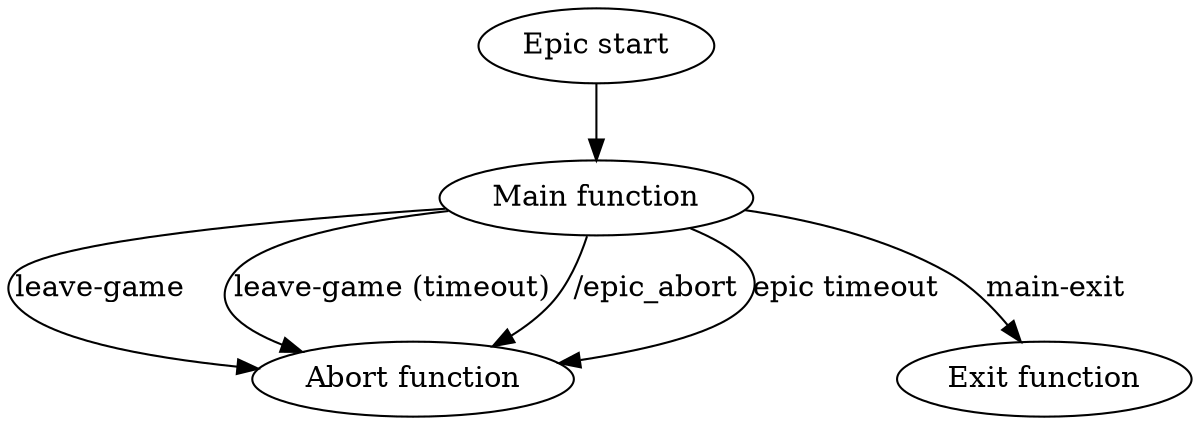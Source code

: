 digraph {
 "Epic start" -> "Main function";
 "Main function" -> "Abort function" [label="leave-game"];
 "Main function" -> "Abort function" [label="leave-game (timeout)"];
 "Main function" -> "Abort function" [label="/epic_abort"];
 "Main function" -> "Exit function" [label="main-exit"];
 "Main function" -> "Abort function" [label="epic timeout"];
}
